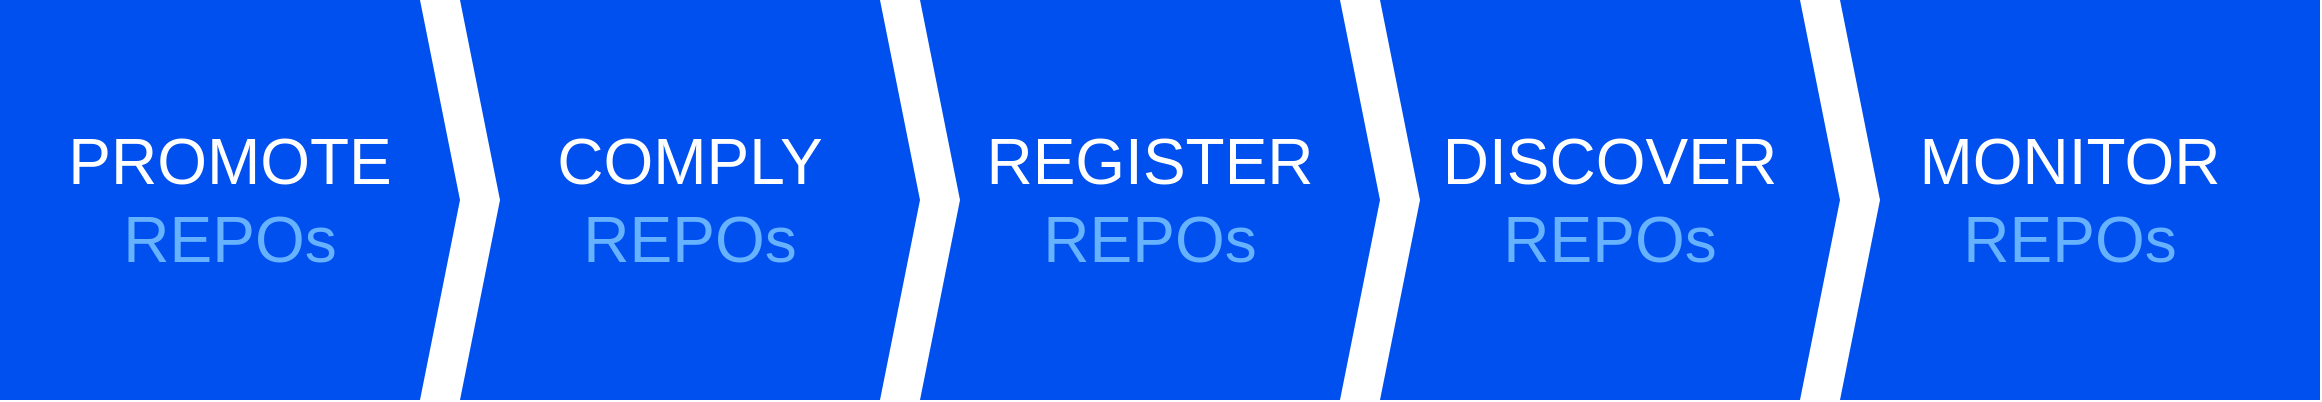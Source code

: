 <mxfile>
    <diagram id="pX5-6VNbZVyPCqGmud-Y" name="Page-1">
        <mxGraphModel dx="1109" dy="573" grid="1" gridSize="10" guides="1" tooltips="1" connect="1" arrows="1" fold="1" page="1" pageScale="1" pageWidth="1100" pageHeight="850" math="0" shadow="0">
            <root>
                <mxCell id="0"/>
                <mxCell id="1" parent="0"/>
                <mxCell id="13" value="" style="rounded=0;whiteSpace=wrap;html=1;fontSize=32;strokeWidth=1;fillColor=#0050ef;fontColor=#ffffff;strokeColor=none;" parent="1" vertex="1">
                    <mxGeometry x="50" y="40" width="40" height="200" as="geometry"/>
                </mxCell>
                <mxCell id="9" value="PROMOTE&lt;br style=&quot;font-size: 32px&quot;&gt;&lt;font color=&quot;#66b2ff&quot;&gt;REPOs&lt;/font&gt;" style="shape=step;perimeter=stepPerimeter;whiteSpace=wrap;html=1;fixedSize=1;fontSize=32;strokeWidth=1;fillColor=#0050ef;fontColor=#ffffff;strokeColor=none;" parent="1" vertex="1">
                    <mxGeometry x="50" y="40" width="230" height="200" as="geometry"/>
                </mxCell>
                <mxCell id="10" value="COMPLY&lt;br style=&quot;font-size: 32px&quot;&gt;&lt;font color=&quot;#66b2ff&quot;&gt;REPOs&lt;/font&gt;" style="shape=step;perimeter=stepPerimeter;whiteSpace=wrap;html=1;fixedSize=1;fontSize=32;strokeWidth=1;fillColor=#0050ef;fontColor=#ffffff;strokeColor=none;" parent="1" vertex="1">
                    <mxGeometry x="280" y="40" width="230" height="200" as="geometry"/>
                </mxCell>
                <mxCell id="11" value="REGISTER&lt;br style=&quot;font-size: 32px&quot;&gt;&lt;font color=&quot;#66b2ff&quot;&gt;REPOs&lt;/font&gt;" style="shape=step;perimeter=stepPerimeter;whiteSpace=wrap;html=1;fixedSize=1;fontSize=32;strokeWidth=1;fillColor=#0050ef;fontColor=#ffffff;strokeColor=none;" parent="1" vertex="1">
                    <mxGeometry x="510" y="40" width="230" height="200" as="geometry"/>
                </mxCell>
                <mxCell id="12" value="MONITOR&lt;br style=&quot;font-size: 32px&quot;&gt;&lt;font color=&quot;#66b2ff&quot;&gt;REPOs&lt;/font&gt;" style="shape=step;perimeter=stepPerimeter;whiteSpace=wrap;html=1;fixedSize=1;fontSize=32;strokeWidth=1;fillColor=#0050ef;fontColor=#ffffff;strokeColor=none;" parent="1" vertex="1">
                    <mxGeometry x="970" y="40" width="230" height="200" as="geometry"/>
                </mxCell>
                <mxCell id="14" value="" style="rounded=0;whiteSpace=wrap;html=1;fontSize=32;strokeWidth=1;fillColor=#0050ef;fontColor=#ffffff;strokeColor=none;" parent="1" vertex="1">
                    <mxGeometry x="1180" y="40" width="30" height="200" as="geometry"/>
                </mxCell>
                <mxCell id="15" value="DISCOVER&lt;br style=&quot;font-size: 32px&quot;&gt;&lt;font color=&quot;#66b2ff&quot;&gt;REPOs&lt;/font&gt;" style="shape=step;perimeter=stepPerimeter;whiteSpace=wrap;html=1;fixedSize=1;fontSize=32;strokeWidth=1;fillColor=#0050ef;fontColor=#ffffff;strokeColor=none;" parent="1" vertex="1">
                    <mxGeometry x="740" y="40" width="230" height="200" as="geometry"/>
                </mxCell>
            </root>
        </mxGraphModel>
    </diagram>
</mxfile>